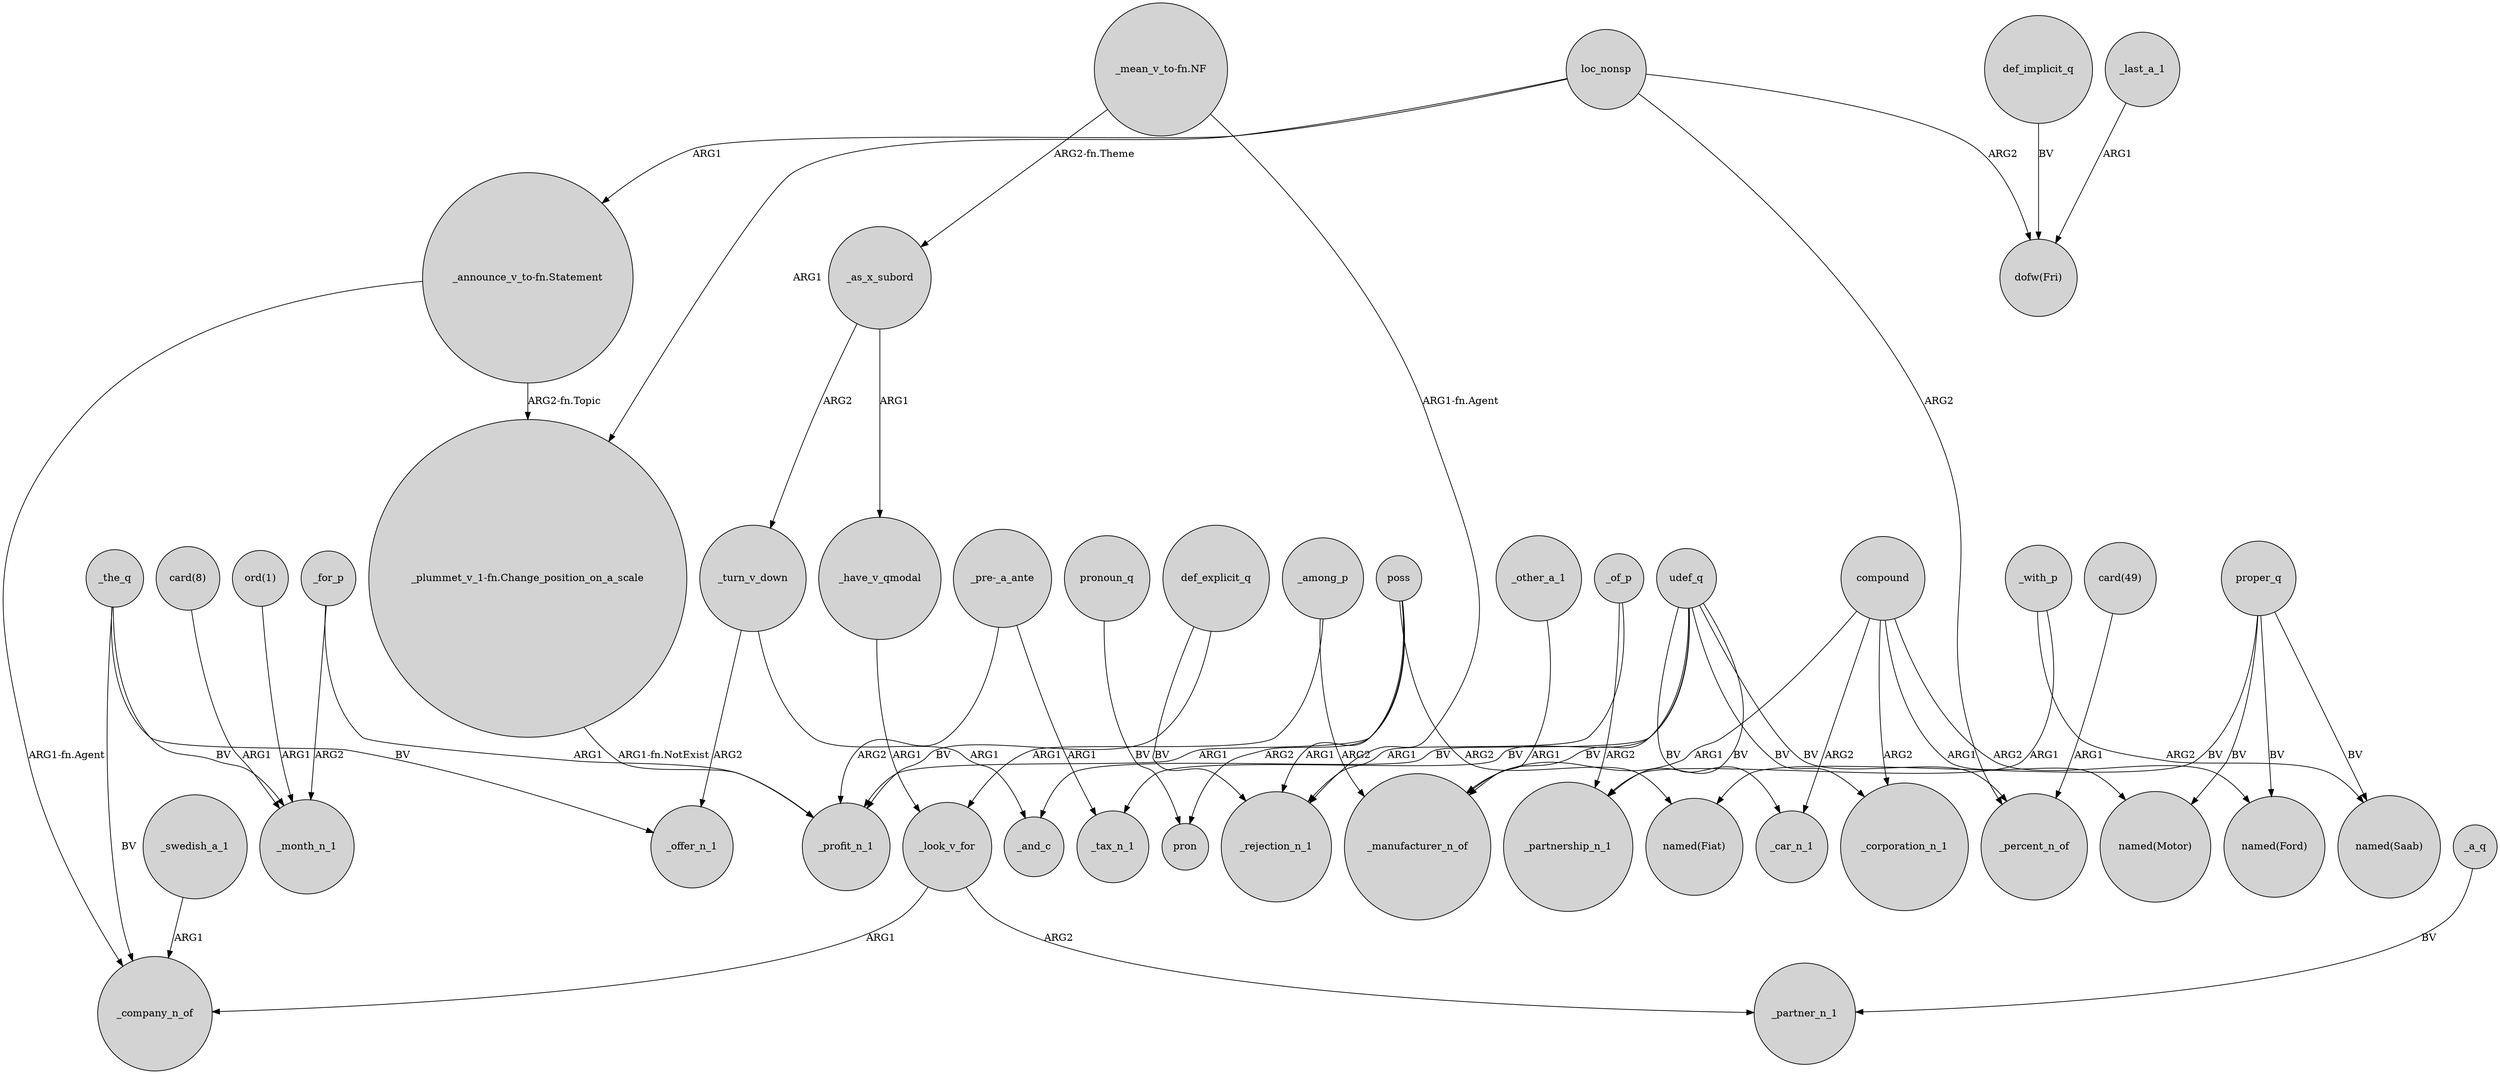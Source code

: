 digraph {
	node [shape=circle style=filled]
	_as_x_subord -> _have_v_qmodal [label=ARG1]
	_for_p -> _month_n_1 [label=ARG2]
	_turn_v_down -> _offer_n_1 [label=ARG2]
	def_explicit_q -> _profit_n_1 [label=BV]
	compound -> _manufacturer_n_of [label=ARG1]
	poss -> pron [label=ARG2]
	"_mean_v_to-fn.NF" -> _as_x_subord [label="ARG2-fn.Theme"]
	_last_a_1 -> "dofw(Fri)" [label=ARG1]
	"_plummet_v_1-fn.Change_position_on_a_scale" -> _profit_n_1 [label="ARG1-fn.NotExist"]
	_look_v_for -> _company_n_of [label=ARG1]
	_a_q -> _partner_n_1 [label=BV]
	compound -> _corporation_n_1 [label=ARG2]
	poss -> "named(Fiat)" [label=ARG2]
	"_pre-_a_ante" -> _tax_n_1 [label=ARG1]
	compound -> "named(Motor)" [label=ARG1]
	_turn_v_down -> _and_c [label=ARG1]
	"_announce_v_to-fn.Statement" -> "_plummet_v_1-fn.Change_position_on_a_scale" [label="ARG2-fn.Topic"]
	loc_nonsp -> "dofw(Fri)" [label=ARG2]
	udef_q -> _manufacturer_n_of [label=BV]
	_the_q -> _company_n_of [label=BV]
	_of_p -> _partnership_n_1 [label=ARG2]
	_with_p -> "named(Saab)" [label=ARG2]
	def_explicit_q -> _rejection_n_1 [label=BV]
	loc_nonsp -> "_announce_v_to-fn.Statement" [label=ARG1]
	pronoun_q -> pron [label=BV]
	udef_q -> _tax_n_1 [label=BV]
	_the_q -> _month_n_1 [label=BV]
	loc_nonsp -> "_plummet_v_1-fn.Change_position_on_a_scale" [label=ARG1]
	_as_x_subord -> _turn_v_down [label=ARG2]
	poss -> _rejection_n_1 [label=ARG1]
	udef_q -> _corporation_n_1 [label=BV]
	proper_q -> "named(Motor)" [label=BV]
	_the_q -> _offer_n_1 [label=BV]
	loc_nonsp -> _percent_n_of [label=ARG2]
	"card(8)" -> _month_n_1 [label=ARG1]
	_of_p -> _rejection_n_1 [label=ARG1]
	"_announce_v_to-fn.Statement" -> _company_n_of [label="ARG1-fn.Agent"]
	_among_p -> _look_v_for [label=ARG1]
	_swedish_a_1 -> _company_n_of [label=ARG1]
	compound -> "named(Ford)" [label=ARG2]
	_among_p -> _manufacturer_n_of [label=ARG2]
	_other_a_1 -> _manufacturer_n_of [label=ARG1]
	proper_q -> "named(Ford)" [label=BV]
	proper_q -> "named(Saab)" [label=BV]
	_for_p -> _profit_n_1 [label=ARG1]
	"card(49)" -> _percent_n_of [label=ARG1]
	udef_q -> _car_n_1 [label=BV]
	proper_q -> "named(Fiat)" [label=BV]
	"_mean_v_to-fn.NF" -> _rejection_n_1 [label="ARG1-fn.Agent"]
	udef_q -> _partnership_n_1 [label=BV]
	poss -> _profit_n_1 [label=ARG1]
	_have_v_qmodal -> _look_v_for [label=ARG1]
	udef_q -> _percent_n_of [label=BV]
	"ord(1)" -> _month_n_1 [label=ARG1]
	_with_p -> _partnership_n_1 [label=ARG1]
	def_implicit_q -> "dofw(Fri)" [label=BV]
	udef_q -> _and_c [label=BV]
	compound -> _car_n_1 [label=ARG2]
	"_pre-_a_ante" -> _profit_n_1 [label=ARG2]
	_look_v_for -> _partner_n_1 [label=ARG2]
}

